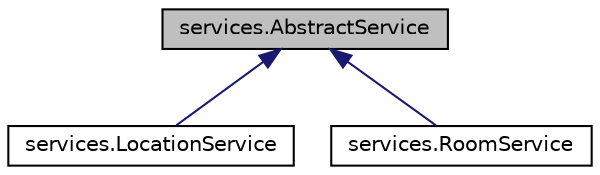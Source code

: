 digraph "services.AbstractService"
{
  edge [fontname="Helvetica",fontsize="10",labelfontname="Helvetica",labelfontsize="10"];
  node [fontname="Helvetica",fontsize="10",shape=record];
  Node0 [label="services.AbstractService",height=0.2,width=0.4,color="black", fillcolor="grey75", style="filled", fontcolor="black"];
  Node0 -> Node1 [dir="back",color="midnightblue",fontsize="10",style="solid",fontname="Helvetica"];
  Node1 [label="services.LocationService",height=0.2,width=0.4,color="black", fillcolor="white", style="filled",URL="$classservices_1_1_location_service.html"];
  Node0 -> Node2 [dir="back",color="midnightblue",fontsize="10",style="solid",fontname="Helvetica"];
  Node2 [label="services.RoomService",height=0.2,width=0.4,color="black", fillcolor="white", style="filled",URL="$classservices_1_1_room_service.html"];
}
